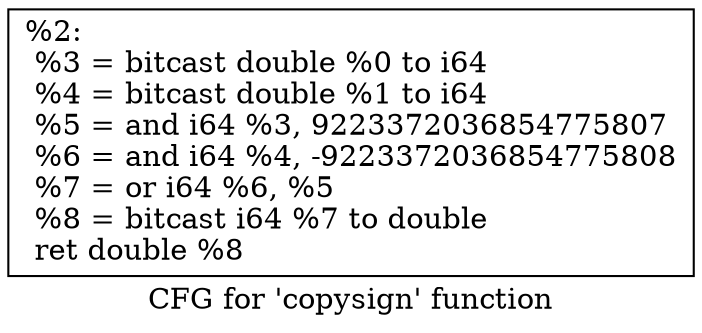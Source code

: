 digraph "CFG for 'copysign' function" {
	label="CFG for 'copysign' function";

	Node0x16ddd10 [shape=record,label="{%2:\l  %3 = bitcast double %0 to i64\l  %4 = bitcast double %1 to i64\l  %5 = and i64 %3, 9223372036854775807\l  %6 = and i64 %4, -9223372036854775808\l  %7 = or i64 %6, %5\l  %8 = bitcast i64 %7 to double\l  ret double %8\l}"];
}
